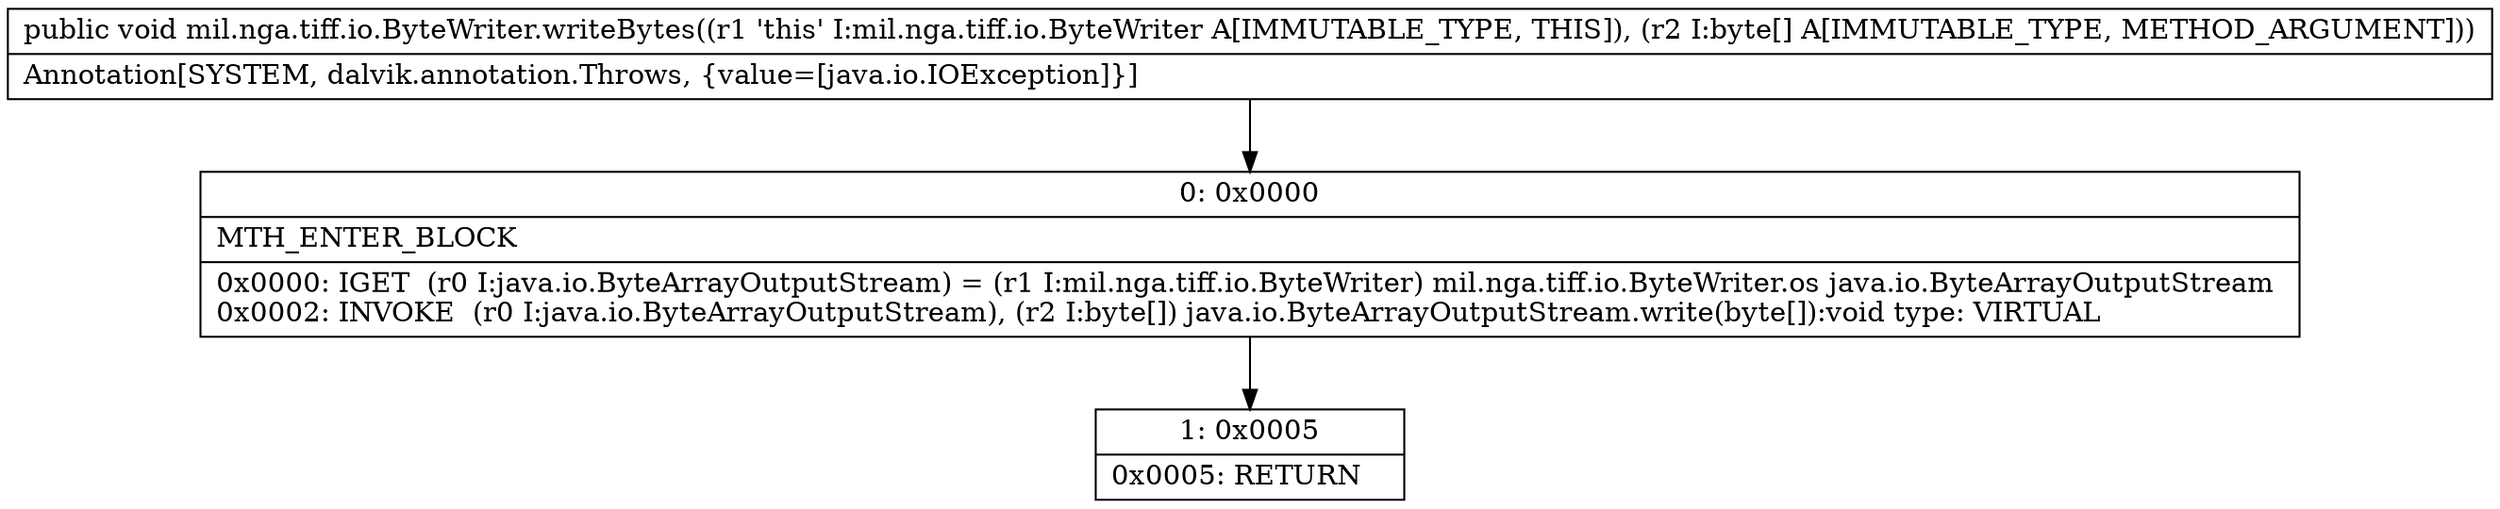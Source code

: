 digraph "CFG formil.nga.tiff.io.ByteWriter.writeBytes([B)V" {
Node_0 [shape=record,label="{0\:\ 0x0000|MTH_ENTER_BLOCK\l|0x0000: IGET  (r0 I:java.io.ByteArrayOutputStream) = (r1 I:mil.nga.tiff.io.ByteWriter) mil.nga.tiff.io.ByteWriter.os java.io.ByteArrayOutputStream \l0x0002: INVOKE  (r0 I:java.io.ByteArrayOutputStream), (r2 I:byte[]) java.io.ByteArrayOutputStream.write(byte[]):void type: VIRTUAL \l}"];
Node_1 [shape=record,label="{1\:\ 0x0005|0x0005: RETURN   \l}"];
MethodNode[shape=record,label="{public void mil.nga.tiff.io.ByteWriter.writeBytes((r1 'this' I:mil.nga.tiff.io.ByteWriter A[IMMUTABLE_TYPE, THIS]), (r2 I:byte[] A[IMMUTABLE_TYPE, METHOD_ARGUMENT]))  | Annotation[SYSTEM, dalvik.annotation.Throws, \{value=[java.io.IOException]\}]\l}"];
MethodNode -> Node_0;
Node_0 -> Node_1;
}

